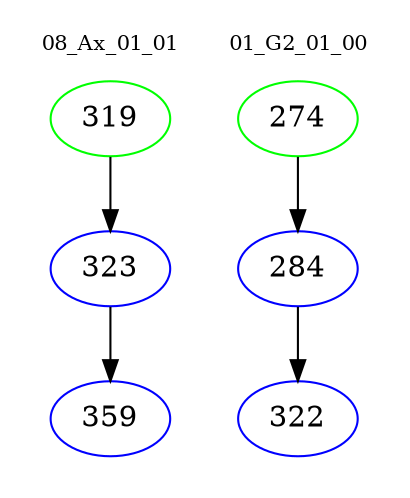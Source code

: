 digraph{
subgraph cluster_0 {
color = white
label = "08_Ax_01_01";
fontsize=10;
T0_319 [label="319", color="green"]
T0_319 -> T0_323 [color="black"]
T0_323 [label="323", color="blue"]
T0_323 -> T0_359 [color="black"]
T0_359 [label="359", color="blue"]
}
subgraph cluster_1 {
color = white
label = "01_G2_01_00";
fontsize=10;
T1_274 [label="274", color="green"]
T1_274 -> T1_284 [color="black"]
T1_284 [label="284", color="blue"]
T1_284 -> T1_322 [color="black"]
T1_322 [label="322", color="blue"]
}
}
